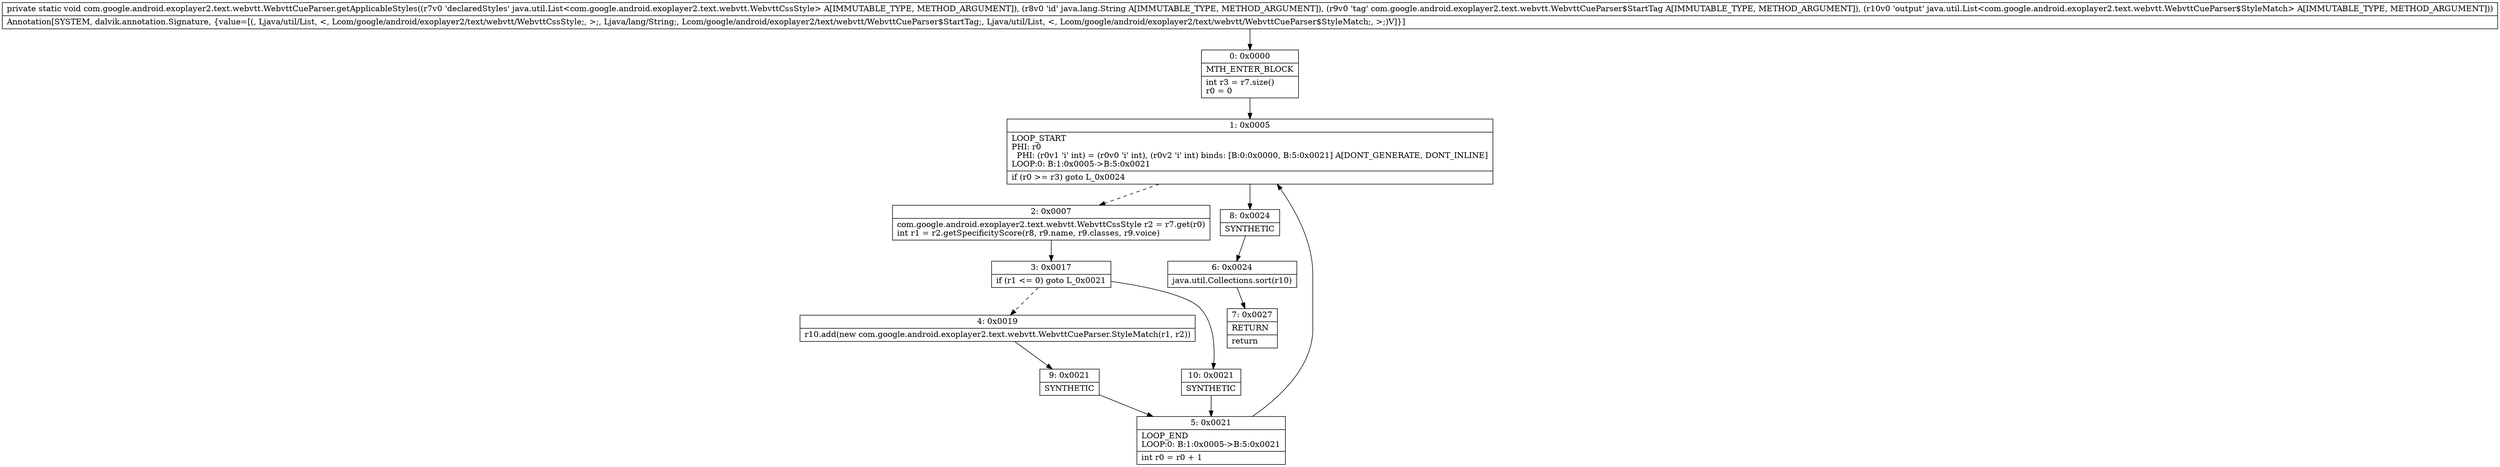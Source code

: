 digraph "CFG forcom.google.android.exoplayer2.text.webvtt.WebvttCueParser.getApplicableStyles(Ljava\/util\/List;Ljava\/lang\/String;Lcom\/google\/android\/exoplayer2\/text\/webvtt\/WebvttCueParser$StartTag;Ljava\/util\/List;)V" {
Node_0 [shape=record,label="{0\:\ 0x0000|MTH_ENTER_BLOCK\l|int r3 = r7.size()\lr0 = 0\l}"];
Node_1 [shape=record,label="{1\:\ 0x0005|LOOP_START\lPHI: r0 \l  PHI: (r0v1 'i' int) = (r0v0 'i' int), (r0v2 'i' int) binds: [B:0:0x0000, B:5:0x0021] A[DONT_GENERATE, DONT_INLINE]\lLOOP:0: B:1:0x0005\-\>B:5:0x0021\l|if (r0 \>= r3) goto L_0x0024\l}"];
Node_2 [shape=record,label="{2\:\ 0x0007|com.google.android.exoplayer2.text.webvtt.WebvttCssStyle r2 = r7.get(r0)\lint r1 = r2.getSpecificityScore(r8, r9.name, r9.classes, r9.voice)\l}"];
Node_3 [shape=record,label="{3\:\ 0x0017|if (r1 \<= 0) goto L_0x0021\l}"];
Node_4 [shape=record,label="{4\:\ 0x0019|r10.add(new com.google.android.exoplayer2.text.webvtt.WebvttCueParser.StyleMatch(r1, r2))\l}"];
Node_5 [shape=record,label="{5\:\ 0x0021|LOOP_END\lLOOP:0: B:1:0x0005\-\>B:5:0x0021\l|int r0 = r0 + 1\l}"];
Node_6 [shape=record,label="{6\:\ 0x0024|java.util.Collections.sort(r10)\l}"];
Node_7 [shape=record,label="{7\:\ 0x0027|RETURN\l|return\l}"];
Node_8 [shape=record,label="{8\:\ 0x0024|SYNTHETIC\l}"];
Node_9 [shape=record,label="{9\:\ 0x0021|SYNTHETIC\l}"];
Node_10 [shape=record,label="{10\:\ 0x0021|SYNTHETIC\l}"];
MethodNode[shape=record,label="{private static void com.google.android.exoplayer2.text.webvtt.WebvttCueParser.getApplicableStyles((r7v0 'declaredStyles' java.util.List\<com.google.android.exoplayer2.text.webvtt.WebvttCssStyle\> A[IMMUTABLE_TYPE, METHOD_ARGUMENT]), (r8v0 'id' java.lang.String A[IMMUTABLE_TYPE, METHOD_ARGUMENT]), (r9v0 'tag' com.google.android.exoplayer2.text.webvtt.WebvttCueParser$StartTag A[IMMUTABLE_TYPE, METHOD_ARGUMENT]), (r10v0 'output' java.util.List\<com.google.android.exoplayer2.text.webvtt.WebvttCueParser$StyleMatch\> A[IMMUTABLE_TYPE, METHOD_ARGUMENT]))  | Annotation[SYSTEM, dalvik.annotation.Signature, \{value=[(, Ljava\/util\/List, \<, Lcom\/google\/android\/exoplayer2\/text\/webvtt\/WebvttCssStyle;, \>;, Ljava\/lang\/String;, Lcom\/google\/android\/exoplayer2\/text\/webvtt\/WebvttCueParser$StartTag;, Ljava\/util\/List, \<, Lcom\/google\/android\/exoplayer2\/text\/webvtt\/WebvttCueParser$StyleMatch;, \>;)V]\}]\l}"];
MethodNode -> Node_0;
Node_0 -> Node_1;
Node_1 -> Node_2[style=dashed];
Node_1 -> Node_8;
Node_2 -> Node_3;
Node_3 -> Node_4[style=dashed];
Node_3 -> Node_10;
Node_4 -> Node_9;
Node_5 -> Node_1;
Node_6 -> Node_7;
Node_8 -> Node_6;
Node_9 -> Node_5;
Node_10 -> Node_5;
}

